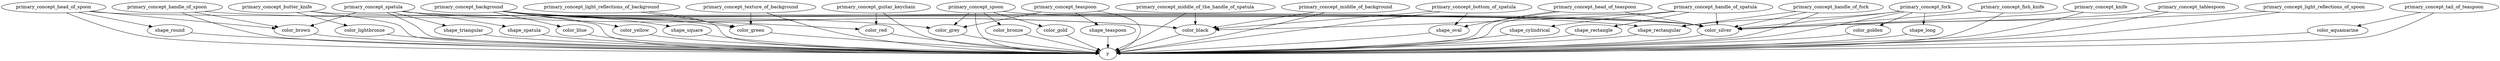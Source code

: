 strict digraph  {
primary_concept_handle_of_spoon;
y;
color_brown;
shape_rectangular;
primary_concept_head_of_spoon;
shape_round;
primary_concept_background;
color_yellow;
shape_square;
color_black;
primary_concept_butter_knife;
color_silver;
primary_concept_spatula;
primary_concept_fork;
color_green;
primary_concept_head_of_teaspoon;
shape_oval;
primary_concept_spoon;
color_bronze;
primary_concept_fish_knife;
color_red;
color_grey;
primary_concept_middle_of_the_handle_of_spatula;
primary_concept_bottom_of_spatula;
primary_concept_handle_of_fork;
color_lightbronze;
color_golden;
primary_concept_tail_of_teaspoon;
color_aquamarine;
primary_concept_knife;
primary_concept_middle_of_background;
shape_triangular;
primary_concept_handle_of_spatula;
shape_cylindrical;
shape_rectangle;
color_gold;
primary_concept_teaspoon;
shape_teaspoon;
primary_concept_guitar_keychain;
color_blue;
shape_long;
primary_concept_tablespoon;
shape_spatula;
primary_concept_light_reflections_of_spoon;
primary_concept_light_reflections_of_background;
primary_concept_texture_of_background;
primary_concept_handle_of_spoon -> y;
primary_concept_handle_of_spoon -> color_brown;
primary_concept_handle_of_spoon -> shape_rectangular;
color_brown -> y;
shape_rectangular -> y;
primary_concept_head_of_spoon -> y;
primary_concept_head_of_spoon -> color_brown;
primary_concept_head_of_spoon -> shape_round;
primary_concept_head_of_spoon -> color_silver;
shape_round -> y;
primary_concept_background -> y;
primary_concept_background -> color_yellow;
primary_concept_background -> shape_square;
primary_concept_background -> color_black;
primary_concept_background -> color_green;
primary_concept_background -> color_red;
primary_concept_background -> color_grey;
primary_concept_background -> color_blue;
color_yellow -> y;
shape_square -> y;
color_black -> y;
primary_concept_butter_knife -> y;
primary_concept_butter_knife -> color_silver;
primary_concept_butter_knife -> color_lightbronze;
color_silver -> y;
primary_concept_spatula -> y;
primary_concept_spatula -> color_brown;
primary_concept_spatula -> color_silver;
primary_concept_spatula -> color_black;
primary_concept_spatula -> shape_triangular;
primary_concept_spatula -> shape_spatula;
primary_concept_fork -> y;
primary_concept_fork -> color_silver;
primary_concept_fork -> shape_rectangular;
primary_concept_fork -> color_golden;
primary_concept_fork -> shape_long;
color_green -> y;
primary_concept_head_of_teaspoon -> y;
primary_concept_head_of_teaspoon -> color_silver;
primary_concept_head_of_teaspoon -> shape_oval;
shape_oval -> y;
primary_concept_spoon -> y;
primary_concept_spoon -> color_bronze;
primary_concept_spoon -> color_silver;
primary_concept_spoon -> color_gold;
primary_concept_spoon -> color_grey;
color_bronze -> y;
primary_concept_fish_knife -> y;
primary_concept_fish_knife -> color_silver;
color_red -> y;
color_grey -> y;
primary_concept_middle_of_the_handle_of_spatula -> y;
primary_concept_middle_of_the_handle_of_spatula -> color_black;
primary_concept_bottom_of_spatula -> y;
primary_concept_bottom_of_spatula -> color_black;
primary_concept_bottom_of_spatula -> shape_oval;
primary_concept_handle_of_fork -> y;
primary_concept_handle_of_fork -> color_silver;
primary_concept_handle_of_fork -> shape_rectangular;
color_lightbronze -> y;
color_golden -> y;
primary_concept_tail_of_teaspoon -> y;
primary_concept_tail_of_teaspoon -> color_aquamarine;
color_aquamarine -> y;
primary_concept_knife -> y;
primary_concept_knife -> color_silver;
primary_concept_middle_of_background -> y;
primary_concept_middle_of_background -> color_black;
shape_triangular -> y;
primary_concept_handle_of_spatula -> y;
primary_concept_handle_of_spatula -> color_silver;
primary_concept_handle_of_spatula -> shape_cylindrical;
primary_concept_handle_of_spatula -> color_black;
primary_concept_handle_of_spatula -> shape_rectangle;
shape_cylindrical -> y;
shape_rectangle -> y;
color_gold -> y;
primary_concept_teaspoon -> y;
primary_concept_teaspoon -> color_grey;
primary_concept_teaspoon -> shape_teaspoon;
shape_teaspoon -> y;
primary_concept_guitar_keychain -> y;
primary_concept_guitar_keychain -> color_red;
color_blue -> y;
shape_long -> y;
primary_concept_tablespoon -> y;
primary_concept_tablespoon -> color_silver;
shape_spatula -> y;
primary_concept_light_reflections_of_spoon -> y;
primary_concept_light_reflections_of_spoon -> color_silver;
primary_concept_light_reflections_of_background -> y;
primary_concept_light_reflections_of_background -> color_green;
primary_concept_texture_of_background -> y;
primary_concept_texture_of_background -> color_green;
}
